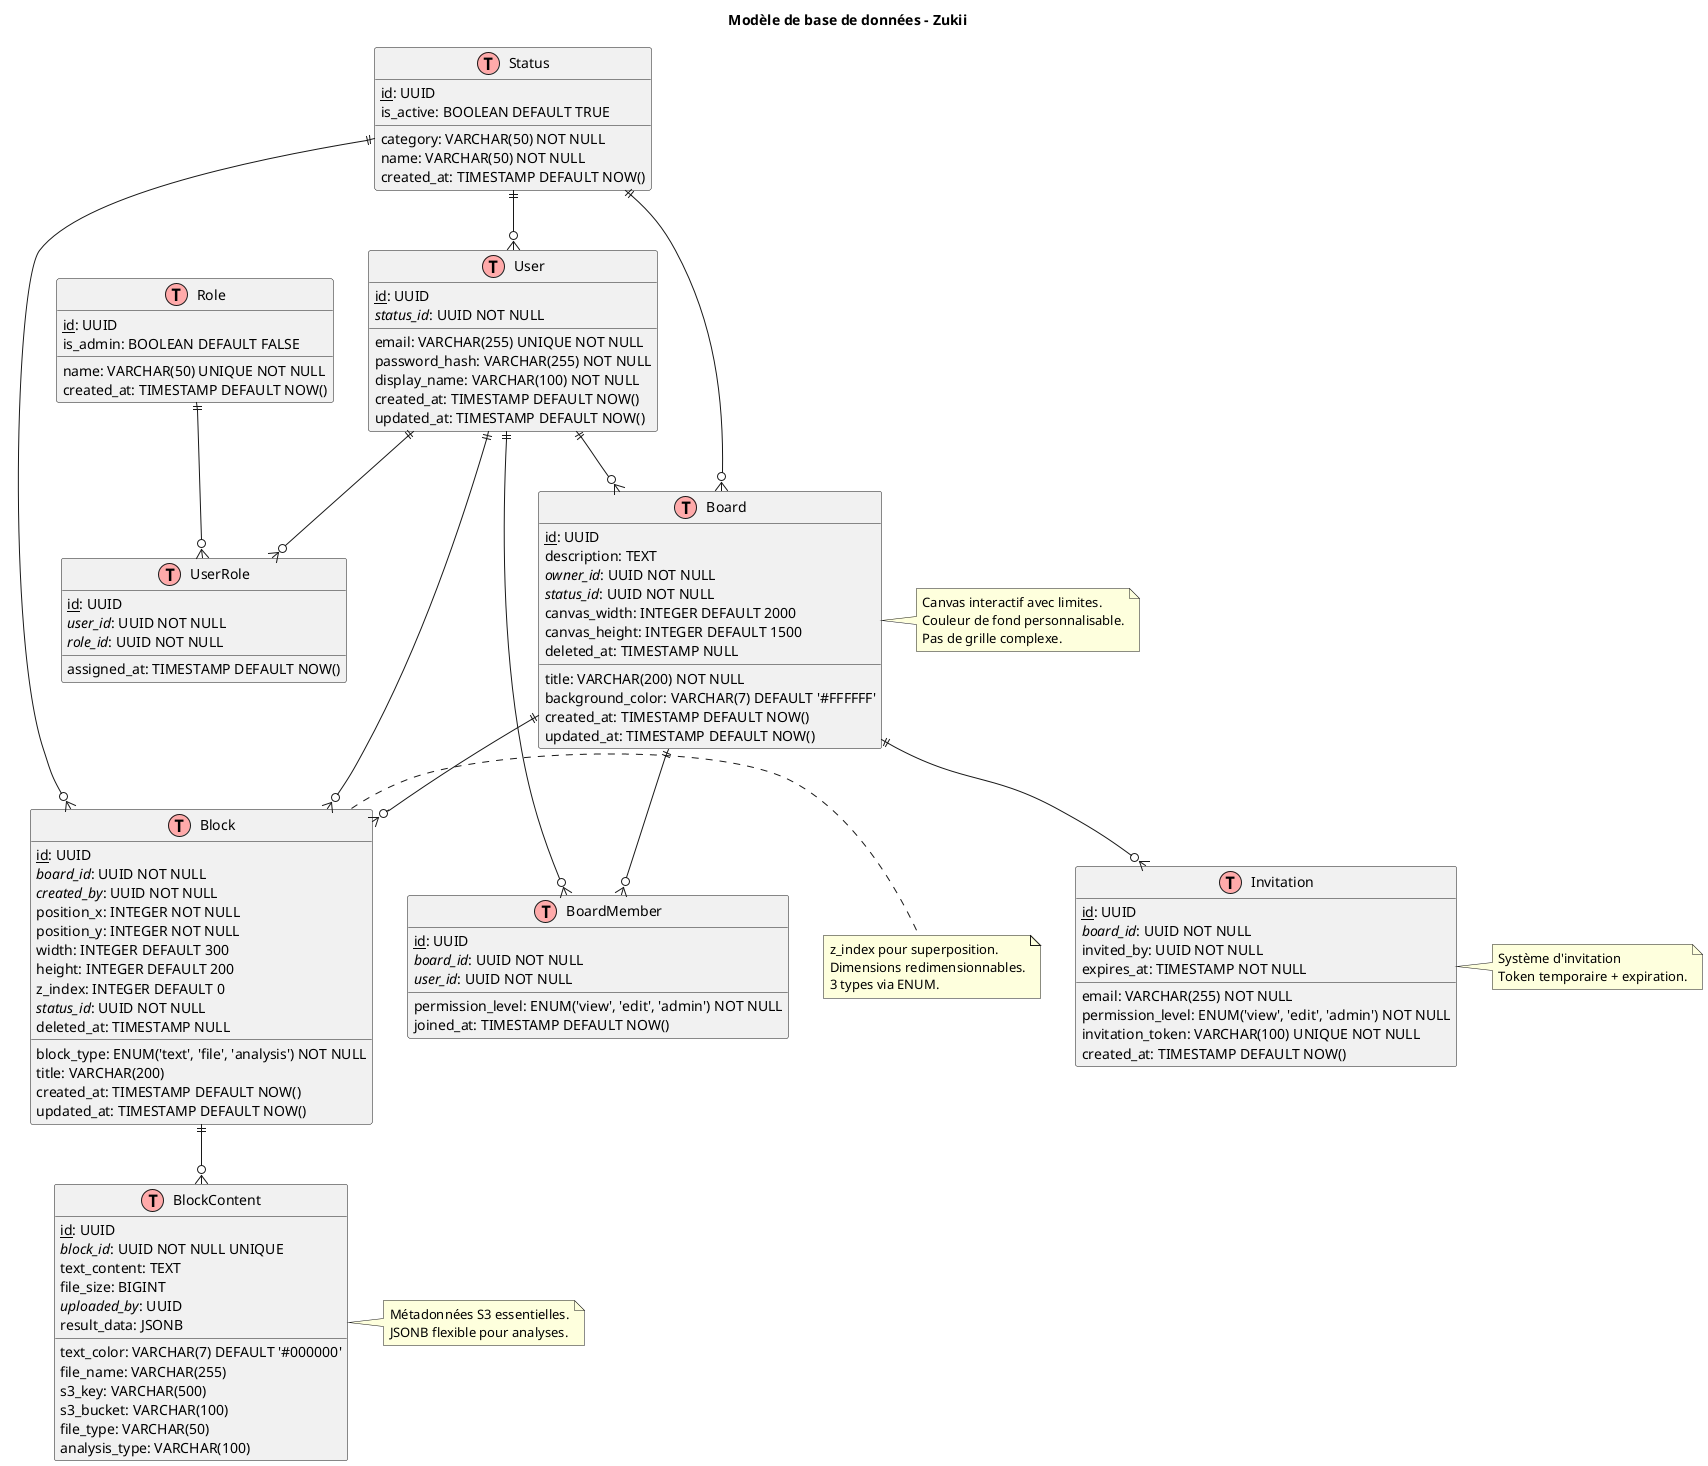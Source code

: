 @startuml Database_Model_Zukii_MVP_Hybrid
!define TABLE(name,desc) class name as "desc" << (T,#FFAAAA) >>
!define PK(x) <u>x</u>
!define FK(x) <i>x</i>

title Modèle de base de données - Zukii

' === CORE ENTITIES ===
TABLE(User, "User") {
  PK(id): UUID
  email: VARCHAR(255) UNIQUE NOT NULL
  password_hash: VARCHAR(255) NOT NULL
  display_name: VARCHAR(100) NOT NULL
  FK(status_id): UUID NOT NULL
  created_at: TIMESTAMP DEFAULT NOW()
  updated_at: TIMESTAMP DEFAULT NOW()
}

TABLE(Role, "Role") {
  PK(id): UUID
  name: VARCHAR(50) UNIQUE NOT NULL
  is_admin: BOOLEAN DEFAULT FALSE
  created_at: TIMESTAMP DEFAULT NOW()
}

TABLE(UserRole, "UserRole") {
  PK(id): UUID
  FK(user_id): UUID NOT NULL
  FK(role_id): UUID NOT NULL
  assigned_at: TIMESTAMP DEFAULT NOW()
}

TABLE(Board, "Board") {
  PK(id): UUID
  title: VARCHAR(200) NOT NULL
  description: TEXT
  FK(owner_id): UUID NOT NULL
  FK(status_id): UUID NOT NULL
  ' Propriétés interactives essentielles
  background_color: VARCHAR(7) DEFAULT '#FFFFFF'
  canvas_width: INTEGER DEFAULT 2000
  canvas_height: INTEGER DEFAULT 1500
  created_at: TIMESTAMP DEFAULT NOW()
  updated_at: TIMESTAMP DEFAULT NOW()
  deleted_at: TIMESTAMP NULL
}

TABLE(BoardMember, "BoardMember") {
  PK(id): UUID
  FK(board_id): UUID NOT NULL
  FK(user_id): UUID NOT NULL
  permission_level: ENUM('view', 'edit', 'admin') NOT NULL
  joined_at: TIMESTAMP DEFAULT NOW()
}

TABLE(Invitation, "Invitation") {
  PK(id): UUID
  FK(board_id): UUID NOT NULL
  email: VARCHAR(255) NOT NULL
  permission_level: ENUM('view', 'edit', 'admin') NOT NULL
  invitation_token: VARCHAR(100) UNIQUE NOT NULL
  invited_by: UUID NOT NULL
  expires_at: TIMESTAMP NOT NULL
  created_at: TIMESTAMP DEFAULT NOW()
}

TABLE(Block, "Block") {
  PK(id): UUID
  FK(board_id): UUID NOT NULL
  FK(created_by): UUID NOT NULL
  block_type: ENUM('text', 'file', 'analysis') NOT NULL
  title: VARCHAR(200)
  ' Position et taille interactives
  position_x: INTEGER NOT NULL
  position_y: INTEGER NOT NULL
  width: INTEGER DEFAULT 300
  height: INTEGER DEFAULT 200
  z_index: INTEGER DEFAULT 0
  FK(status_id): UUID NOT NULL
  created_at: TIMESTAMP DEFAULT NOW()
  updated_at: TIMESTAMP DEFAULT NOW()
  deleted_at: TIMESTAMP NULL
}

TABLE(BlockContent, "BlockContent") {
  PK(id): UUID
  FK(block_id): UUID NOT NULL UNIQUE
  ' Pour TextBlock - simple mais flexible
  text_content: TEXT
  text_color: VARCHAR(7) DEFAULT '#000000'
  ' Pour FileBlock - métadonnées essentielles
  file_name: VARCHAR(255)
  s3_key: VARCHAR(500)
  s3_bucket: VARCHAR(100)
  file_size: BIGINT
  file_type: VARCHAR(50)
  FK(uploaded_by): UUID
  ' Pour AnalysisBlock
  analysis_type: VARCHAR(100)
  result_data: JSONB
}

TABLE(Status, "Status") {
  PK(id): UUID
  category: VARCHAR(50) NOT NULL
  name: VARCHAR(50) NOT NULL
  is_active: BOOLEAN DEFAULT TRUE
  created_at: TIMESTAMP DEFAULT NOW()
}

' === RELATIONS ===
User ||--o{ UserRole
Role ||--o{ UserRole
User ||--o{ Board
User ||--o{ BoardMember
Board ||--o{ BoardMember
Board ||--o{ Invitation
Board ||--o{ Block
User ||--o{ Block
Block ||--o{ BlockContent

Status ||--o{ User
Status ||--o{ Board
Status ||--o{ Block

note right of Board
  Canvas interactif avec limites.
  Couleur de fond personnalisable.
  Pas de grille complexe.
end note

note right of Block
  z_index pour superposition.
  Dimensions redimensionnables.
  3 types via ENUM.
end note

note right of BlockContent
  Métadonnées S3 essentielles.
  JSONB flexible pour analyses.
end note

note right of Invitation
  Système d'invitation
  Token temporaire + expiration.
end note

@enduml 